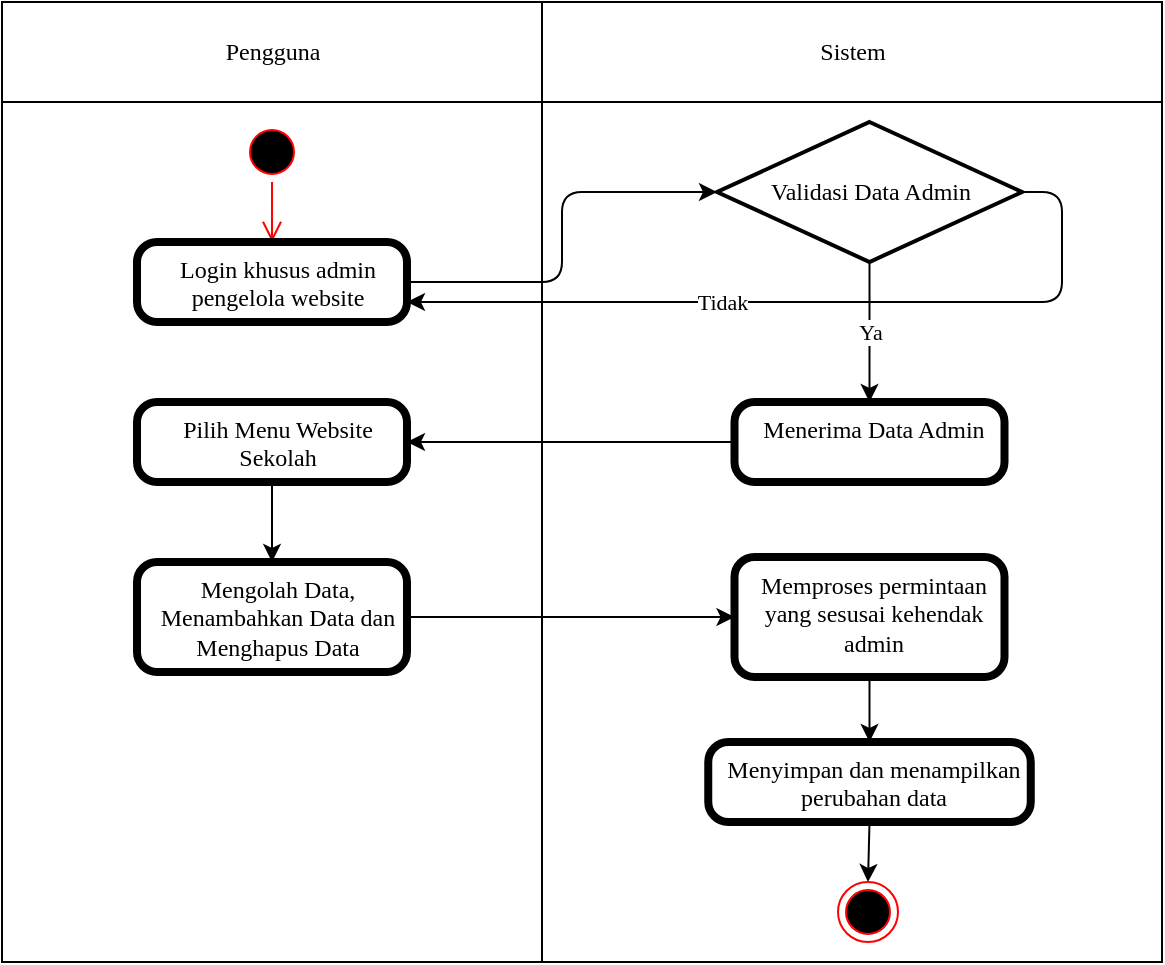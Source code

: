 <mxfile version="20.0.2" type="github">
  <diagram id="KQ6K73GmRw8U9SwZK3G0" name="Page-1">
    <mxGraphModel dx="866" dy="522" grid="1" gridSize="10" guides="1" tooltips="1" connect="1" arrows="1" fold="1" page="1" pageScale="1" pageWidth="850" pageHeight="1100" math="0" shadow="0">
      <root>
        <mxCell id="0" />
        <mxCell id="1" parent="0" />
        <mxCell id="Z9WzVI2TEW7pSX-pPQj5-45" value="Pengguna" style="html=1;dashed=0;whitespace=wrap;fontFamily=Times New Roman;" parent="1" vertex="1">
          <mxGeometry x="40" y="40" width="270" height="50" as="geometry" />
        </mxCell>
        <mxCell id="Z9WzVI2TEW7pSX-pPQj5-46" value="Sistem" style="html=1;dashed=0;whitespace=wrap;fontFamily=Times New Roman;" parent="1" vertex="1">
          <mxGeometry x="310" y="40" width="310" height="50" as="geometry" />
        </mxCell>
        <mxCell id="Z9WzVI2TEW7pSX-pPQj5-49" value="" style="html=1;dashed=0;whitespace=wrap;fontFamily=Times New Roman;" parent="1" vertex="1">
          <mxGeometry x="310" y="90" width="310" height="430" as="geometry" />
        </mxCell>
        <mxCell id="Z9WzVI2TEW7pSX-pPQj5-50" value="" style="html=1;dashed=0;whitespace=wrap;fontFamily=Times New Roman;" parent="1" vertex="1">
          <mxGeometry x="40" y="90" width="270" height="430" as="geometry" />
        </mxCell>
        <mxCell id="Z9WzVI2TEW7pSX-pPQj5-51" value="" style="ellipse;html=1;shape=startState;fillColor=#000000;strokeColor=#ff0000;fontFamily=Times New Roman;" parent="1" vertex="1">
          <mxGeometry x="160" y="100" width="30" height="30" as="geometry" />
        </mxCell>
        <mxCell id="Z9WzVI2TEW7pSX-pPQj5-52" value="" style="edgeStyle=orthogonalEdgeStyle;html=1;verticalAlign=bottom;endArrow=open;endSize=8;strokeColor=#ff0000;rounded=1;fontFamily=Times New Roman;" parent="1" source="Z9WzVI2TEW7pSX-pPQj5-51" edge="1">
          <mxGeometry relative="1" as="geometry">
            <mxPoint x="175" y="160" as="targetPoint" />
          </mxGeometry>
        </mxCell>
        <mxCell id="Z9WzVI2TEW7pSX-pPQj5-59" style="edgeStyle=orthogonalEdgeStyle;rounded=1;orthogonalLoop=1;jettySize=auto;html=1;exitX=1;exitY=0.5;exitDx=0;exitDy=0;exitPerimeter=0;entryX=0;entryY=0.5;entryDx=0;entryDy=0;entryPerimeter=0;fontFamily=Times New Roman;" parent="1" source="Z9WzVI2TEW7pSX-pPQj5-53" target="Z9WzVI2TEW7pSX-pPQj5-58" edge="1">
          <mxGeometry relative="1" as="geometry" />
        </mxCell>
        <mxCell id="Z9WzVI2TEW7pSX-pPQj5-53" value="Login khusus admin pengelola website" style="points=[[0.25,0,0],[0.5,0,0],[0.75,0,0],[1,0.25,0],[1,0.5,0],[1,0.75,0],[0.75,1,0],[0.5,1,0],[0.25,1,0],[0,0.75,0],[0,0.5,0],[0,0.25,0]];shape=mxgraph.bpmn.task;whiteSpace=wrap;rectStyle=rounded;size=10;bpmnShapeType=call;verticalAlign=top;align=center;spacingLeft=5;fontFamily=Times New Roman;" parent="1" vertex="1">
          <mxGeometry x="107.5" y="160" width="135" height="40" as="geometry" />
        </mxCell>
        <mxCell id="Z9WzVI2TEW7pSX-pPQj5-66" style="edgeStyle=orthogonalEdgeStyle;rounded=1;orthogonalLoop=1;jettySize=auto;html=1;exitX=0.5;exitY=1;exitDx=0;exitDy=0;exitPerimeter=0;entryX=0.5;entryY=0;entryDx=0;entryDy=0;entryPerimeter=0;fontFamily=Times New Roman;" parent="1" source="Z9WzVI2TEW7pSX-pPQj5-55" target="Z9WzVI2TEW7pSX-pPQj5-65" edge="1">
          <mxGeometry relative="1" as="geometry" />
        </mxCell>
        <mxCell id="Z9WzVI2TEW7pSX-pPQj5-55" value="Pilih Menu Website Sekolah" style="points=[[0.25,0,0],[0.5,0,0],[0.75,0,0],[1,0.25,0],[1,0.5,0],[1,0.75,0],[0.75,1,0],[0.5,1,0],[0.25,1,0],[0,0.75,0],[0,0.5,0],[0,0.25,0]];shape=mxgraph.bpmn.task;whiteSpace=wrap;rectStyle=rounded;size=10;bpmnShapeType=call;verticalAlign=top;align=center;spacingLeft=5;fontFamily=Times New Roman;" parent="1" vertex="1">
          <mxGeometry x="107.5" y="240" width="135" height="40" as="geometry" />
        </mxCell>
        <mxCell id="Z9WzVI2TEW7pSX-pPQj5-62" value="Ya" style="edgeStyle=orthogonalEdgeStyle;rounded=1;orthogonalLoop=1;jettySize=auto;html=1;exitX=0.5;exitY=1;exitDx=0;exitDy=0;exitPerimeter=0;entryX=0.5;entryY=0;entryDx=0;entryDy=0;entryPerimeter=0;fontFamily=Times New Roman;" parent="1" source="Z9WzVI2TEW7pSX-pPQj5-58" target="Z9WzVI2TEW7pSX-pPQj5-60" edge="1">
          <mxGeometry relative="1" as="geometry" />
        </mxCell>
        <mxCell id="Z9WzVI2TEW7pSX-pPQj5-63" value="Tidak" style="edgeStyle=orthogonalEdgeStyle;rounded=1;orthogonalLoop=1;jettySize=auto;html=1;exitX=1;exitY=0.5;exitDx=0;exitDy=0;exitPerimeter=0;entryX=1;entryY=0.75;entryDx=0;entryDy=0;entryPerimeter=0;fontFamily=Times New Roman;" parent="1" source="Z9WzVI2TEW7pSX-pPQj5-58" target="Z9WzVI2TEW7pSX-pPQj5-53" edge="1">
          <mxGeometry x="0.217" relative="1" as="geometry">
            <mxPoint as="offset" />
          </mxGeometry>
        </mxCell>
        <mxCell id="Z9WzVI2TEW7pSX-pPQj5-58" value="Validasi Data Admin" style="strokeWidth=2;html=1;shape=mxgraph.flowchart.decision;whiteSpace=wrap;fontFamily=Times New Roman;" parent="1" vertex="1">
          <mxGeometry x="397.5" y="100" width="152.5" height="70" as="geometry" />
        </mxCell>
        <mxCell id="Z9WzVI2TEW7pSX-pPQj5-61" style="edgeStyle=orthogonalEdgeStyle;rounded=1;orthogonalLoop=1;jettySize=auto;html=1;exitX=0;exitY=0.5;exitDx=0;exitDy=0;exitPerimeter=0;entryX=1;entryY=0.5;entryDx=0;entryDy=0;entryPerimeter=0;fontFamily=Times New Roman;" parent="1" source="Z9WzVI2TEW7pSX-pPQj5-60" target="Z9WzVI2TEW7pSX-pPQj5-55" edge="1">
          <mxGeometry relative="1" as="geometry" />
        </mxCell>
        <mxCell id="Z9WzVI2TEW7pSX-pPQj5-60" value="Menerima Data Admin" style="points=[[0.25,0,0],[0.5,0,0],[0.75,0,0],[1,0.25,0],[1,0.5,0],[1,0.75,0],[0.75,1,0],[0.5,1,0],[0.25,1,0],[0,0.75,0],[0,0.5,0],[0,0.25,0]];shape=mxgraph.bpmn.task;whiteSpace=wrap;rectStyle=rounded;size=10;bpmnShapeType=call;verticalAlign=top;align=center;spacingLeft=5;fontFamily=Times New Roman;" parent="1" vertex="1">
          <mxGeometry x="406.25" y="240" width="135" height="40" as="geometry" />
        </mxCell>
        <mxCell id="Z9WzVI2TEW7pSX-pPQj5-69" style="edgeStyle=orthogonalEdgeStyle;rounded=1;orthogonalLoop=1;jettySize=auto;html=1;exitX=0.5;exitY=1;exitDx=0;exitDy=0;exitPerimeter=0;entryX=0.5;entryY=0;entryDx=0;entryDy=0;entryPerimeter=0;fontFamily=Times New Roman;" parent="1" source="Z9WzVI2TEW7pSX-pPQj5-64" target="Z9WzVI2TEW7pSX-pPQj5-68" edge="1">
          <mxGeometry relative="1" as="geometry" />
        </mxCell>
        <mxCell id="Z9WzVI2TEW7pSX-pPQj5-64" value="Memproses permintaan yang sesusai kehendak admin" style="points=[[0.25,0,0],[0.5,0,0],[0.75,0,0],[1,0.25,0],[1,0.5,0],[1,0.75,0],[0.75,1,0],[0.5,1,0],[0.25,1,0],[0,0.75,0],[0,0.5,0],[0,0.25,0]];shape=mxgraph.bpmn.task;whiteSpace=wrap;rectStyle=rounded;size=10;bpmnShapeType=call;verticalAlign=top;align=center;spacingLeft=5;fontFamily=Times New Roman;" parent="1" vertex="1">
          <mxGeometry x="406.25" y="317.5" width="135" height="60" as="geometry" />
        </mxCell>
        <mxCell id="Z9WzVI2TEW7pSX-pPQj5-67" style="edgeStyle=orthogonalEdgeStyle;rounded=1;orthogonalLoop=1;jettySize=auto;html=1;exitX=1;exitY=0.5;exitDx=0;exitDy=0;exitPerimeter=0;entryX=0;entryY=0.5;entryDx=0;entryDy=0;entryPerimeter=0;fontFamily=Times New Roman;" parent="1" source="Z9WzVI2TEW7pSX-pPQj5-65" target="Z9WzVI2TEW7pSX-pPQj5-64" edge="1">
          <mxGeometry relative="1" as="geometry" />
        </mxCell>
        <mxCell id="Z9WzVI2TEW7pSX-pPQj5-65" value="Mengolah Data, Menambahkan Data dan Menghapus Data" style="points=[[0.25,0,0],[0.5,0,0],[0.75,0,0],[1,0.25,0],[1,0.5,0],[1,0.75,0],[0.75,1,0],[0.5,1,0],[0.25,1,0],[0,0.75,0],[0,0.5,0],[0,0.25,0]];shape=mxgraph.bpmn.task;whiteSpace=wrap;rectStyle=rounded;size=10;bpmnShapeType=call;verticalAlign=top;align=center;spacingLeft=5;fontFamily=Times New Roman;" parent="1" vertex="1">
          <mxGeometry x="107.5" y="320" width="135" height="55" as="geometry" />
        </mxCell>
        <mxCell id="Z9WzVI2TEW7pSX-pPQj5-71" style="edgeStyle=orthogonalEdgeStyle;rounded=1;orthogonalLoop=1;jettySize=auto;html=1;exitX=0.5;exitY=1;exitDx=0;exitDy=0;exitPerimeter=0;entryX=0.5;entryY=0;entryDx=0;entryDy=0;fontFamily=Times New Roman;" parent="1" source="Z9WzVI2TEW7pSX-pPQj5-68" target="Z9WzVI2TEW7pSX-pPQj5-70" edge="1">
          <mxGeometry relative="1" as="geometry" />
        </mxCell>
        <mxCell id="Z9WzVI2TEW7pSX-pPQj5-68" value="Menyimpan dan menampilkan perubahan data" style="points=[[0.25,0,0],[0.5,0,0],[0.75,0,0],[1,0.25,0],[1,0.5,0],[1,0.75,0],[0.75,1,0],[0.5,1,0],[0.25,1,0],[0,0.75,0],[0,0.5,0],[0,0.25,0]];shape=mxgraph.bpmn.task;whiteSpace=wrap;rectStyle=rounded;size=10;bpmnShapeType=call;verticalAlign=top;align=center;spacingLeft=5;fontFamily=Times New Roman;" parent="1" vertex="1">
          <mxGeometry x="393.13" y="410" width="161.25" height="40" as="geometry" />
        </mxCell>
        <mxCell id="Z9WzVI2TEW7pSX-pPQj5-70" value="" style="ellipse;html=1;shape=endState;fillColor=#000000;strokeColor=#ff0000;fontFamily=Times New Roman;" parent="1" vertex="1">
          <mxGeometry x="458" y="480" width="30" height="30" as="geometry" />
        </mxCell>
      </root>
    </mxGraphModel>
  </diagram>
</mxfile>
